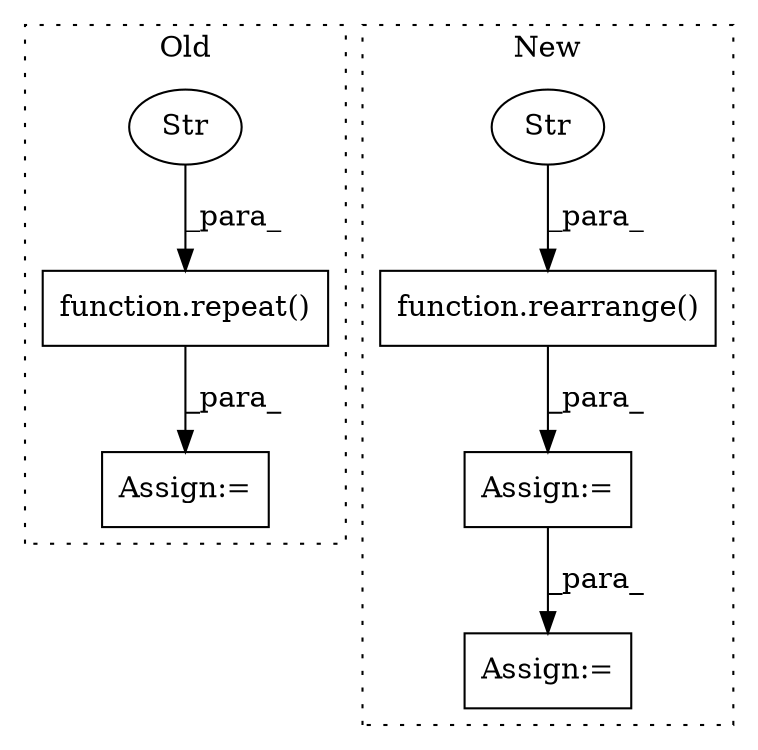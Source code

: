 digraph G {
subgraph cluster0 {
1 [label="function.repeat()" a="75" s="5867,5897" l="7,21" shape="box"];
3 [label="Str" a="66" s="5877" l="20" shape="ellipse"];
6 [label="Assign:=" a="68" s="5864" l="3" shape="box"];
label = "Old";
style="dotted";
}
subgraph cluster1 {
2 [label="function.rearrange()" a="75" s="6873,6907" l="10,1" shape="box"];
4 [label="Assign:=" a="68" s="7646" l="3" shape="box"];
5 [label="Str" a="66" s="6886" l="21" shape="ellipse"];
7 [label="Assign:=" a="68" s="6821" l="3" shape="box"];
label = "New";
style="dotted";
}
1 -> 6 [label="_para_"];
2 -> 7 [label="_para_"];
3 -> 1 [label="_para_"];
5 -> 2 [label="_para_"];
7 -> 4 [label="_para_"];
}